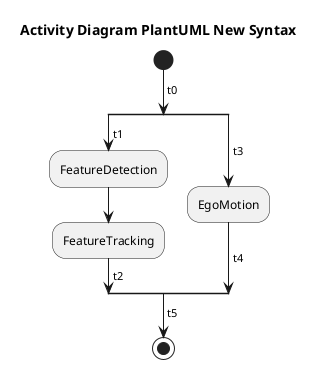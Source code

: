 {
  "sha1": "gvcevskrp0ol9nw7kj4qi7dchi9c569",
  "insertion": {
    "when": "2024-06-01T09:03:08.386Z",
    "user": "plantuml@gmail.com"
  }
}
@startuml
title Activity Diagram PlantUML New Syntax
start
->t0;
split
->t1;
:FeatureDetection;
:FeatureTracking;
->t2;
split again
->t3;
:EgoMotion;
->t4;
end split
->t5;
stop
@enduml
